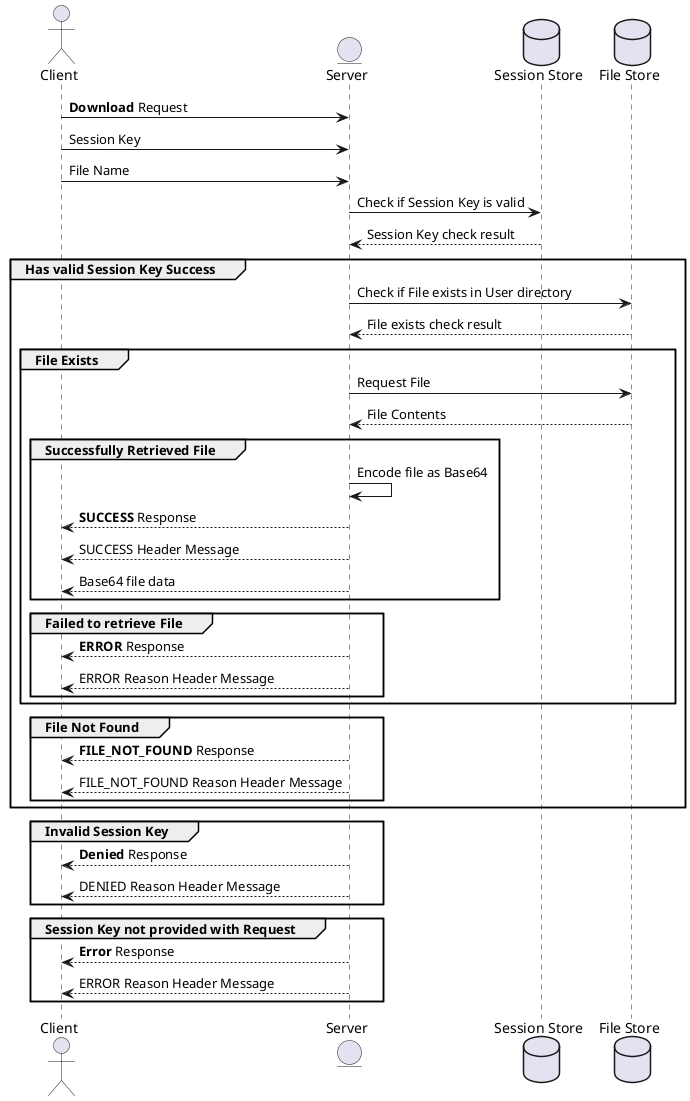 @startuml
actor Client
entity Server
Database "Session Store"
Database "File Store"

Client -> Server: **Download** Request
Client -> Server: Session Key
Client -> Server: File Name

Server -> "Session Store": Check if Session Key is valid
"Session Store" --> Server: Session Key check result

group Has valid Session Key Success
    Server -> "File Store": Check if File exists in User directory
    "File Store" --> Server: File exists check result

    group File Exists
        Server -> "File Store": Request File
        "File Store" --> Server: File Contents

        group Successfully Retrieved File
            Server -> Server: Encode file as Base64
            Server --> Client: **SUCCESS** Response
            Server --> Client: SUCCESS Header Message
            Server --> Client: Base64 file data
        end

        group Failed to retrieve File
            Server --> Client: **ERROR** Response
            Server --> Client: ERROR Reason Header Message
        end
    end

    group File Not Found
        Server --> Client: **FILE_NOT_FOUND** Response
        Server --> Client: FILE_NOT_FOUND Reason Header Message
    end
end

group Invalid Session Key
    Server --> Client: **Denied** Response
    Server --> Client: DENIED Reason Header Message
end

group Session Key not provided with Request
    Server --> Client: **Error** Response
    Server --> Client: ERROR Reason Header Message
end
@enduml